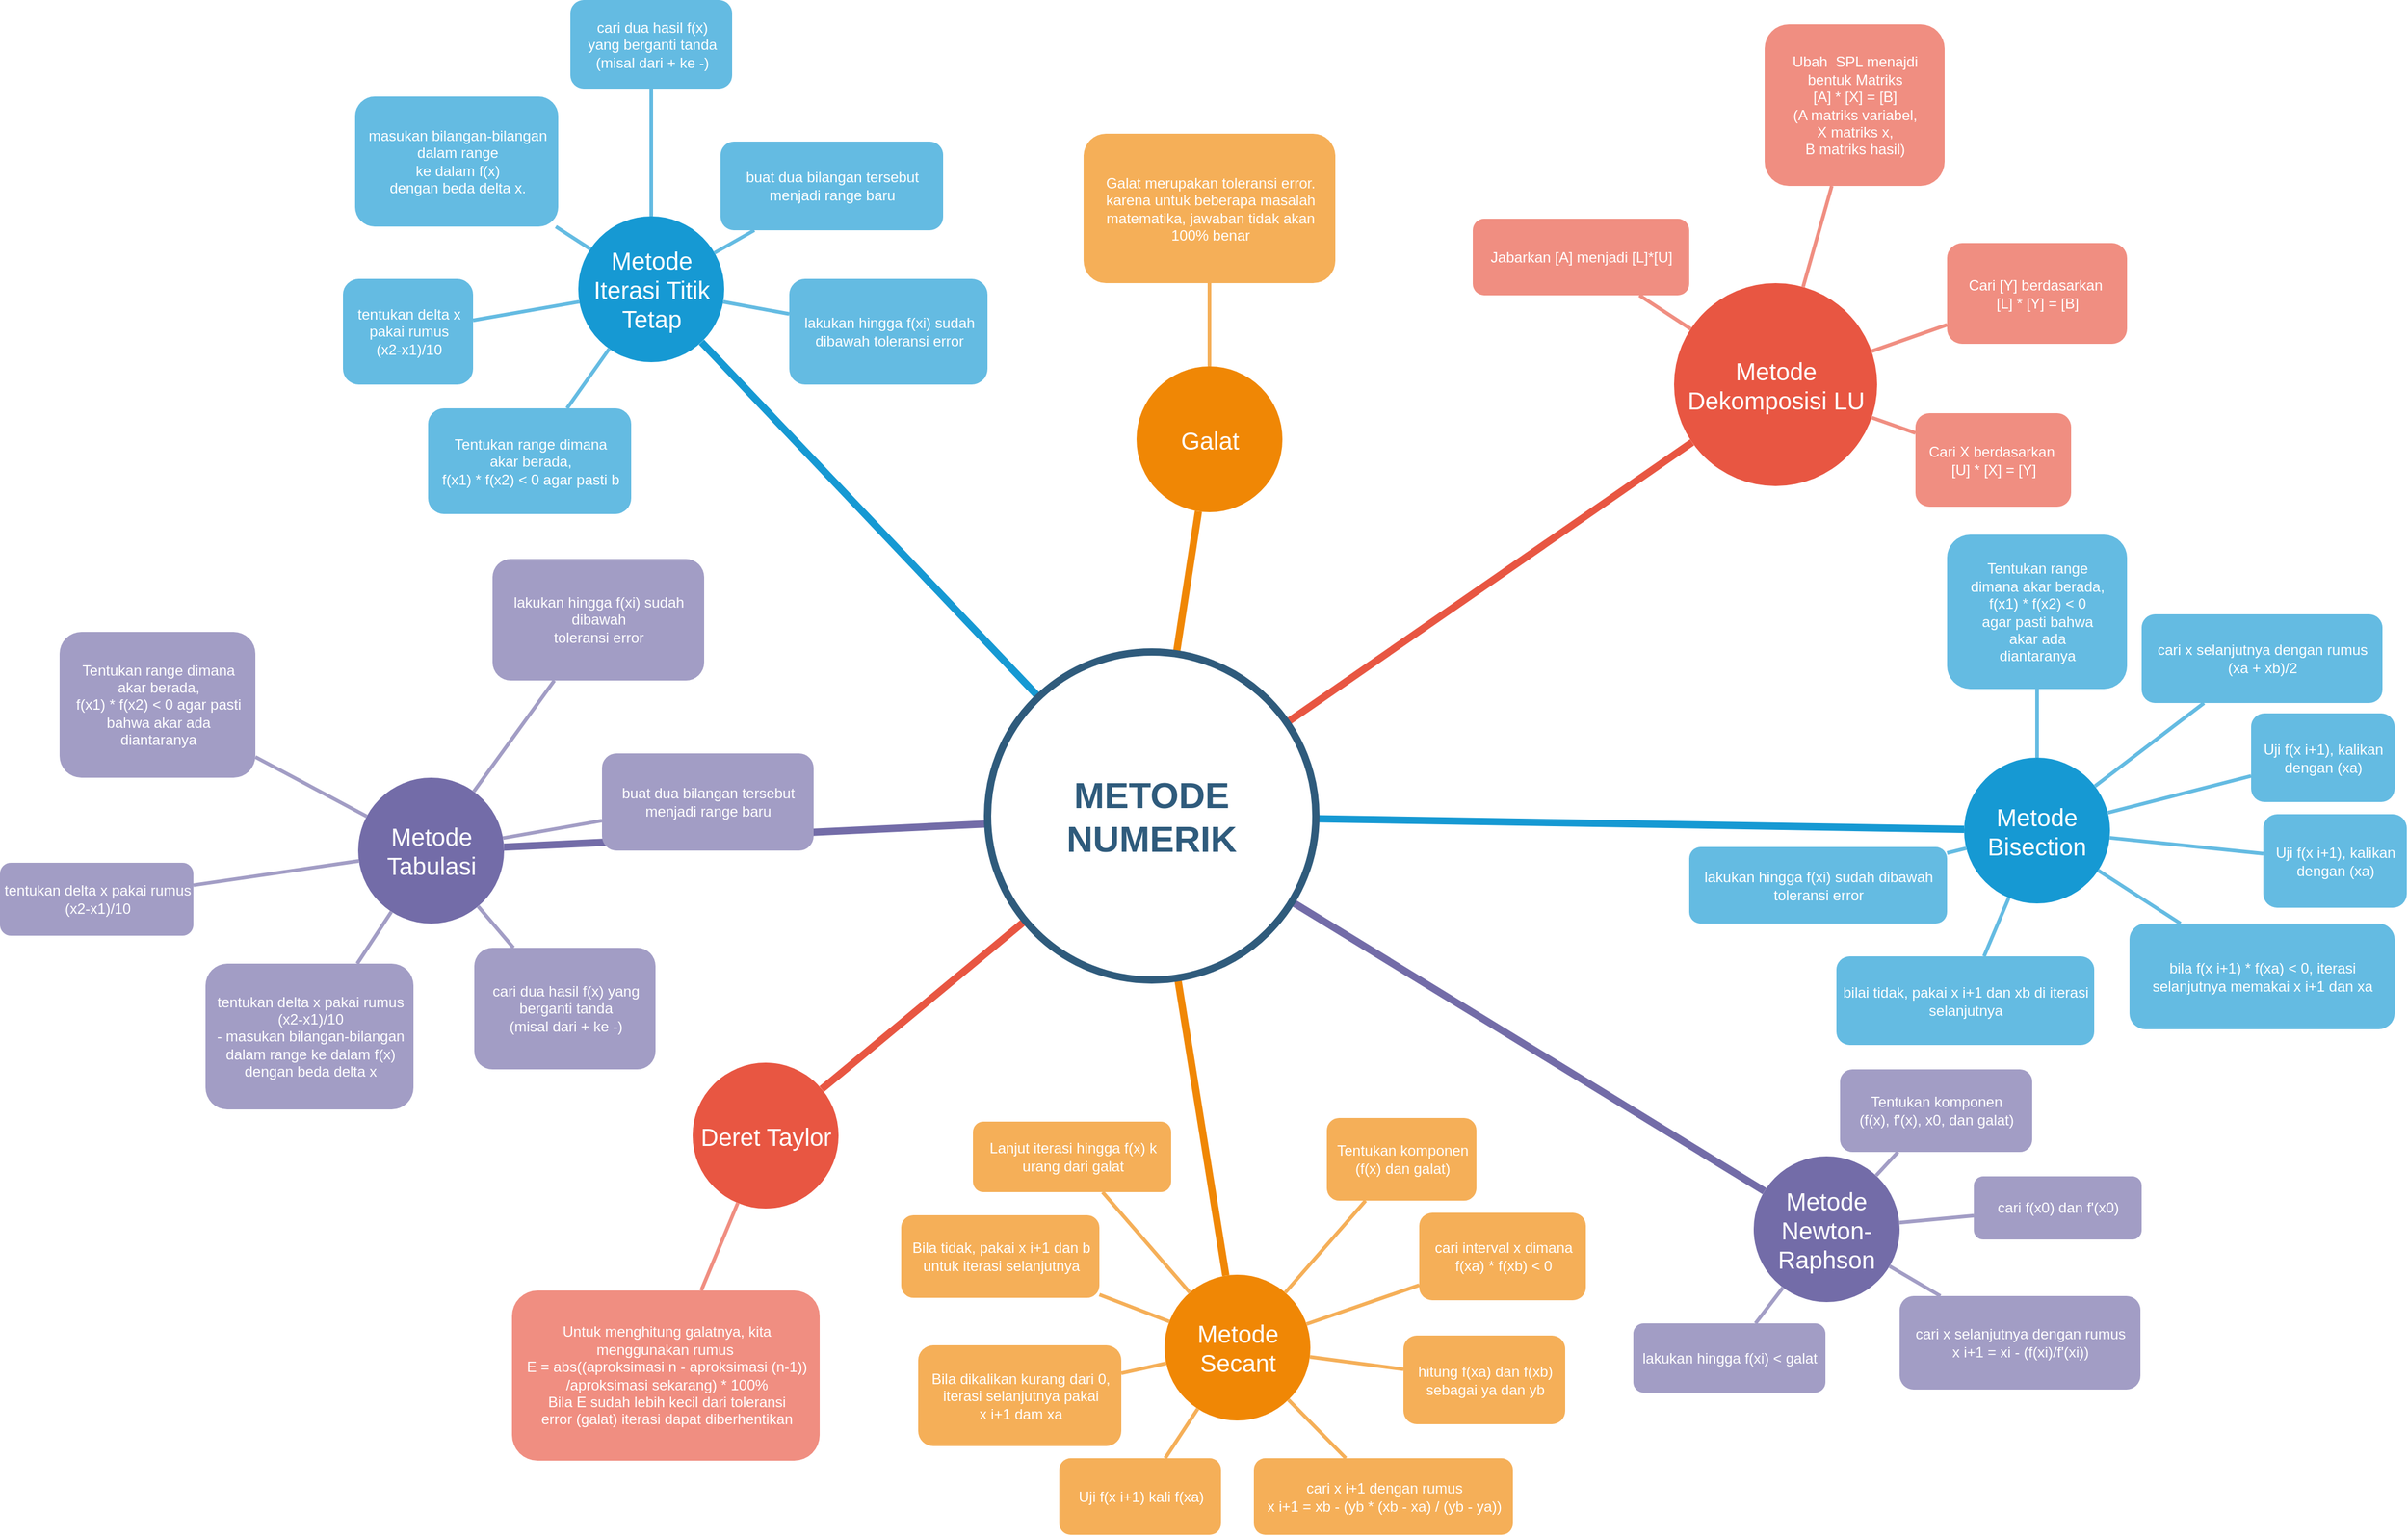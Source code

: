 <mxfile version="20.4.1" type="device"><diagram id="6a731a19-8d31-9384-78a2-239565b7b9f0" name="Page-1"><mxGraphModel dx="2574" dy="1409" grid="1" gridSize="10" guides="1" tooltips="1" connect="1" arrows="1" fold="1" page="1" pageScale="1" pageWidth="1169" pageHeight="827" background="none" math="0" shadow="0"><root><mxCell id="0"/><mxCell id="1" parent="0"/><mxCell id="1350" value="Metode Iterasi Titik Tetap" style="ellipse;whiteSpace=wrap;html=1;shadow=0;fontFamily=Helvetica;fontSize=20;fontColor=#FFFFFF;align=center;strokeWidth=3;fillColor=#1699D3;strokeColor=none;" parent="1" vertex="1"><mxGeometry x="624.5" y="318" width="120" height="120" as="geometry"/></mxCell><mxCell id="1351" value="Galat" style="ellipse;whiteSpace=wrap;html=1;shadow=0;fontFamily=Helvetica;fontSize=20;fontColor=#FFFFFF;align=center;strokeWidth=3;fillColor=#F08705;strokeColor=none;gradientColor=none;" parent="1" vertex="1"><mxGeometry x="1083.5" y="441.5" width="120" height="120" as="geometry"/></mxCell><mxCell id="1352" value="Metode Dekomposisi LU" style="ellipse;whiteSpace=wrap;html=1;shadow=0;fontFamily=Helvetica;fontSize=20;fontColor=#FFFFFF;align=center;strokeWidth=3;fillColor=#E85642;strokeColor=none;" parent="1" vertex="1"><mxGeometry x="1525.5" y="373" width="167" height="167" as="geometry"/></mxCell><mxCell id="1353" value="Metode Bisection" style="ellipse;whiteSpace=wrap;html=1;shadow=0;fontFamily=Helvetica;fontSize=20;fontColor=#FFFFFF;align=center;strokeWidth=3;fillColor=#1699D3;strokeColor=none;" parent="1" vertex="1"><mxGeometry x="1764" y="763.5" width="120" height="120" as="geometry"/></mxCell><mxCell id="1354" value="Metode Newton-Raphson" style="ellipse;whiteSpace=wrap;html=1;shadow=0;fontFamily=Helvetica;fontSize=20;fontColor=#FFFFFF;align=center;strokeWidth=3;fillColor=#736ca8;strokeColor=none;" parent="1" vertex="1"><mxGeometry x="1591" y="1091.5" width="120" height="120" as="geometry"/></mxCell><mxCell id="1355" value="Metode Secant" style="ellipse;whiteSpace=wrap;html=1;shadow=0;fontFamily=Helvetica;fontSize=20;fontColor=#FFFFFF;align=center;strokeWidth=3;fillColor=#F08705;strokeColor=none;" parent="1" vertex="1"><mxGeometry x="1106.5" y="1189" width="120" height="120" as="geometry"/></mxCell><mxCell id="1356" value="Deret Taylor" style="ellipse;whiteSpace=wrap;html=1;shadow=0;fontFamily=Helvetica;fontSize=20;fontColor=#FFFFFF;align=center;strokeWidth=3;fillColor=#E85642;strokeColor=none;" parent="1" vertex="1"><mxGeometry x="718.5" y="1014.5" width="120" height="120" as="geometry"/></mxCell><mxCell id="1359" style="endArrow=none;strokeWidth=6;strokeColor=#1699D3;html=1;" parent="1" source="1515" target="1350" edge="1"><mxGeometry relative="1" as="geometry"/></mxCell><mxCell id="1360" style="endArrow=none;strokeWidth=6;strokeColor=#f08705;html=1;" parent="1" source="1515" target="1351" edge="1"><mxGeometry relative="1" as="geometry"/></mxCell><mxCell id="1361" style="endArrow=none;strokeWidth=6;strokeColor=#E85642;html=1;" parent="1" source="1515" target="1352" edge="1"><mxGeometry relative="1" as="geometry"/></mxCell><mxCell id="1362" style="endArrow=none;strokeWidth=6;strokeColor=#1699D3;html=1;" parent="1" source="1515" target="1353" edge="1"><mxGeometry relative="1" as="geometry"/></mxCell><mxCell id="1363" style="endArrow=none;strokeWidth=6;strokeColor=#736CA8;html=1;" parent="1" source="1515" target="1516" edge="1"><mxGeometry relative="1" as="geometry"/></mxCell><mxCell id="1364" style="endArrow=none;strokeWidth=6;strokeColor=#736ca8;html=1;" parent="1" source="1515" target="1354" edge="1"><mxGeometry relative="1" as="geometry"/></mxCell><mxCell id="1365" value="" style="edgeStyle=none;endArrow=none;strokeWidth=6;strokeColor=#F08705;html=1;" parent="1" source="1515" target="1355" edge="1"><mxGeometry x="181" y="226.5" width="100" height="100" as="geometry"><mxPoint x="181" y="326.5" as="sourcePoint"/><mxPoint x="281" y="226.5" as="targetPoint"/></mxGeometry></mxCell><mxCell id="1366" value="" style="edgeStyle=none;endArrow=none;strokeWidth=6;strokeColor=#E85642;html=1;" parent="1" source="1515" target="1356" edge="1"><mxGeometry x="181" y="226.5" width="100" height="100" as="geometry"><mxPoint x="181" y="326.5" as="sourcePoint"/><mxPoint x="281" y="226.5" as="targetPoint"/></mxGeometry></mxCell><mxCell id="1367" value="Tentukan range dimana &lt;br&gt;akar berada, &lt;br&gt;f(x1) * f(x2) &amp;lt; 0 agar pasti b" style="rounded=1;fillColor=#64BBE2;strokeColor=none;strokeWidth=3;shadow=0;html=1;fontColor=#FFFFFF;" parent="1" vertex="1"><mxGeometry x="501" y="476" width="167" height="87" as="geometry"/></mxCell><mxCell id="1368" value="tentukan delta x &lt;br&gt;pakai rumus &lt;br&gt;(x2-x1)/10" style="rounded=1;fillColor=#64BBE2;strokeColor=none;strokeWidth=3;shadow=0;html=1;fontColor=#FFFFFF;" parent="1" vertex="1"><mxGeometry x="431" y="369.5" width="107" height="87" as="geometry"/></mxCell><mxCell id="1370" value="masukan bilangan-bilangan &lt;br&gt;dalam range&lt;br/&gt;ke dalam f(x) &lt;br&gt;dengan beda delta x." style="rounded=1;fillColor=#64BBE2;strokeColor=none;strokeWidth=3;shadow=0;html=1;fontColor=#FFFFFF;" parent="1" vertex="1"><mxGeometry x="441" y="219.5" width="167" height="107" as="geometry"/></mxCell><mxCell id="1373" value=" cari dua hasil f(x) &lt;br&gt;yang berganti tanda&lt;br&gt;(misal dari + ke -)" style="rounded=1;fillColor=#64BBE2;strokeColor=none;strokeWidth=3;shadow=0;html=1;fontColor=#FFFFFF;" parent="1" vertex="1"><mxGeometry x="618" y="140" width="133" height="73" as="geometry"/></mxCell><mxCell id="1374" value="buat dua bilangan tersebut &lt;br&gt;menjadi range baru" style="rounded=1;fillColor=#64BBE2;strokeColor=none;strokeWidth=3;shadow=0;html=1;fontColor=#FFFFFF;" parent="1" vertex="1"><mxGeometry x="741.5" y="256.5" width="183" height="73" as="geometry"/></mxCell><mxCell id="1376" value="lakukan hingga f(xi) sudah &lt;br&gt;dibawah toleransi error&lt;br/&gt;" style="rounded=1;fillColor=#64BBE2;strokeColor=none;strokeWidth=3;shadow=0;html=1;fontColor=#FFFFFF;" parent="1" vertex="1"><mxGeometry x="798" y="369.5" width="163" height="87" as="geometry"/></mxCell><mxCell id="1377" value="" style="edgeStyle=none;endArrow=none;strokeWidth=3;strokeColor=#64BBE2;html=1;" parent="1" source="1350" target="1376" edge="1"><mxGeometry x="-120.5" y="103" width="100" height="100" as="geometry"><mxPoint x="-120.5" y="203" as="sourcePoint"/><mxPoint x="-20.5" y="103" as="targetPoint"/></mxGeometry></mxCell><mxCell id="1378" value="" style="edgeStyle=none;endArrow=none;strokeWidth=3;strokeColor=#64BBE2;html=1;" parent="1" source="1350" target="1367" edge="1"><mxGeometry x="-120.5" y="103" width="100" height="100" as="geometry"><mxPoint x="-120.5" y="203" as="sourcePoint"/><mxPoint x="-20.5" y="103" as="targetPoint"/></mxGeometry></mxCell><mxCell id="1380" value="" style="edgeStyle=none;endArrow=none;strokeWidth=3;strokeColor=#64BBE2;html=1;" parent="1" source="1350" target="1368" edge="1"><mxGeometry x="-120.5" y="103" width="100" height="100" as="geometry"><mxPoint x="-120.5" y="203" as="sourcePoint"/><mxPoint x="-20.5" y="103" as="targetPoint"/></mxGeometry></mxCell><mxCell id="1382" value="" style="edgeStyle=none;endArrow=none;strokeWidth=3;strokeColor=#64BBE2;html=1;" parent="1" source="1350" target="1370" edge="1"><mxGeometry x="-120.5" y="103" width="100" height="100" as="geometry"><mxPoint x="-120.5" y="203" as="sourcePoint"/><mxPoint x="-20.5" y="103" as="targetPoint"/></mxGeometry></mxCell><mxCell id="1385" value="" style="edgeStyle=none;endArrow=none;strokeWidth=3;strokeColor=#64BBE2;html=1;" parent="1" source="1350" target="1373" edge="1"><mxGeometry x="-120.5" y="103" width="100" height="100" as="geometry"><mxPoint x="-120.5" y="203" as="sourcePoint"/><mxPoint x="-20.5" y="103" as="targetPoint"/></mxGeometry></mxCell><mxCell id="1386" value="" style="edgeStyle=none;endArrow=none;strokeWidth=3;strokeColor=#64BBE2;html=1;" parent="1" source="1350" target="1374" edge="1"><mxGeometry x="-120.5" y="103" width="100" height="100" as="geometry"><mxPoint x="-120.5" y="203" as="sourcePoint"/><mxPoint x="-20.5" y="103" as="targetPoint"/></mxGeometry></mxCell><mxCell id="1392" value="Galat merupakan toleransi error.&lt;br/&gt;karena untuk beberapa masalah&lt;br/&gt;matematika, jawaban tidak akan&lt;br/&gt;100% benar" style="rounded=1;fillColor=#f5af58;strokeColor=none;strokeWidth=3;shadow=0;html=1;fontColor=#FFFFFF;" parent="1" vertex="1"><mxGeometry x="1040" y="250" width="207" height="123" as="geometry"/></mxCell><mxCell id="1404" value="" style="edgeStyle=none;endArrow=none;strokeWidth=3;strokeColor=#F5AF58;html=1;" parent="1" source="1351" target="1392" edge="1"><mxGeometry x="-16.5" y="221.5" width="100" height="100" as="geometry"><mxPoint x="-16.5" y="321.5" as="sourcePoint"/><mxPoint x="83.5" y="221.5" as="targetPoint"/></mxGeometry></mxCell><mxCell id="1412" value="Cari X berdasarkan&amp;nbsp;&lt;br/&gt;[U] * [X] = [Y]" style="rounded=1;fillColor=#f08e81;strokeColor=none;strokeWidth=3;shadow=0;html=1;fontColor=#FFFFFF;" parent="1" vertex="1"><mxGeometry x="1724" y="480" width="128" height="77" as="geometry"/></mxCell><mxCell id="1415" value="Jabarkan [A] menjadi [L]*[U]&lt;br/&gt;" style="rounded=1;fillColor=#f08e81;strokeColor=none;strokeWidth=3;shadow=0;html=1;fontColor=#FFFFFF;" parent="1" vertex="1"><mxGeometry x="1360" y="320" width="178" height="63" as="geometry"/></mxCell><mxCell id="1417" value="Ubah&amp;nbsp; SPL menajdi &lt;br&gt;bentuk Matriks&lt;br&gt;[A] * [X] = [B]&lt;br&gt;(A matriks variabel, &lt;br&gt;X matriks x, &lt;br&gt;B matriks hasil)" style="rounded=1;fillColor=#f08e81;strokeColor=none;strokeWidth=3;shadow=0;html=1;fontColor=#FFFFFF;" parent="1" vertex="1"><mxGeometry x="1600" y="160" width="148" height="133" as="geometry"/></mxCell><mxCell id="1419" value="Cari [Y] berdasarkan&amp;nbsp;&lt;br/&gt;[L] * [Y] = [B]&lt;br/&gt;" style="rounded=1;fillColor=#f08e81;strokeColor=none;strokeWidth=3;shadow=0;html=1;fontColor=#FFFFFF;" parent="1" vertex="1"><mxGeometry x="1750" y="340" width="148" height="83" as="geometry"/></mxCell><mxCell id="1426" value="" style="edgeStyle=none;endArrow=none;strokeWidth=3;strokeColor=#F08E81;html=1;" parent="1" source="1352" target="1415" edge="1"><mxGeometry x="-121" y="146.5" width="100" height="100" as="geometry"><mxPoint x="-121" y="246.5" as="sourcePoint"/><mxPoint x="-21" y="146.5" as="targetPoint"/></mxGeometry></mxCell><mxCell id="1428" value="" style="edgeStyle=none;endArrow=none;strokeWidth=3;strokeColor=#F08E81;html=1;" parent="1" source="1352" target="1417" edge="1"><mxGeometry x="-121" y="146.5" width="100" height="100" as="geometry"><mxPoint x="-121" y="246.5" as="sourcePoint"/><mxPoint x="-21" y="146.5" as="targetPoint"/></mxGeometry></mxCell><mxCell id="1430" value="" style="edgeStyle=none;endArrow=none;strokeWidth=3;strokeColor=#F08E81;html=1;" parent="1" source="1352" target="1419" edge="1"><mxGeometry x="-121" y="146.5" width="100" height="100" as="geometry"><mxPoint x="-121" y="246.5" as="sourcePoint"/><mxPoint x="-21" y="146.5" as="targetPoint"/></mxGeometry></mxCell><mxCell id="1431" value="" style="edgeStyle=none;endArrow=none;strokeWidth=3;strokeColor=#F08E81;html=1;" parent="1" source="1352" target="1412" edge="1"><mxGeometry x="-121" y="146.5" width="100" height="100" as="geometry"><mxPoint x="-121" y="246.5" as="sourcePoint"/><mxPoint x="-21" y="146.5" as="targetPoint"/></mxGeometry></mxCell><mxCell id="1437" value="Tentukan range &lt;br&gt;dimana akar berada, &lt;br&gt;f(x1) * f(x2) &amp;lt; 0 &lt;br&gt;agar pasti bahwa &lt;br&gt;akar ada&lt;br&gt;diantaranya" style="rounded=1;fillColor=#64BBE2;strokeColor=none;strokeWidth=3;shadow=0;html=1;fontColor=#FFFFFF;" parent="1" vertex="1"><mxGeometry x="1750" y="580" width="148" height="127" as="geometry"/></mxCell><mxCell id="1439" value="cari x selanjutnya dengan rumus &lt;br/&gt;(xa + xb)/2" style="rounded=1;fillColor=#64BBE2;strokeColor=none;strokeWidth=3;shadow=0;html=1;fontColor=#FFFFFF;" parent="1" vertex="1"><mxGeometry x="1910" y="645.5" width="198" height="73" as="geometry"/></mxCell><mxCell id="1440" value="Uji f(x i+1), kalikan &lt;br&gt;dengan (xa)" style="rounded=1;fillColor=#64BBE2;strokeColor=none;strokeWidth=3;shadow=0;html=1;fontColor=#FFFFFF;" parent="1" vertex="1"><mxGeometry x="2000" y="727" width="118" height="73" as="geometry"/></mxCell><mxCell id="1441" value="bila f(x i+1) * f(xa) &amp;lt; 0, iterasi&lt;br&gt;selanjutnya memakai x i+1 dan xa" style="rounded=1;fillColor=#64BBE2;strokeColor=none;strokeWidth=3;shadow=0;html=1;fontColor=#FFFFFF;" parent="1" vertex="1"><mxGeometry x="1900" y="900" width="218" height="87" as="geometry"/></mxCell><mxCell id="1442" value="Uji f(x i+1), kalikan &lt;br&gt;dengan (xa)" style="rounded=1;fillColor=#64BBE2;strokeColor=none;strokeWidth=3;shadow=0;html=1;fontColor=#FFFFFF;" parent="1" vertex="1"><mxGeometry x="2010" y="810" width="118" height="77" as="geometry"/></mxCell><mxCell id="1444" value="bilai tidak, pakai x i+1 dan xb di iterasi&lt;br/&gt;selanjutnya" style="rounded=1;fillColor=#64BBE2;strokeColor=none;strokeWidth=3;shadow=0;html=1;fontColor=#FFFFFF;" parent="1" vertex="1"><mxGeometry x="1659" y="927" width="212" height="73" as="geometry"/></mxCell><mxCell id="1445" value="lakukan hingga f(xi) sudah dibawah&lt;br/&gt;toleransi error&lt;br/&gt;" style="rounded=1;fillColor=#64BBE2;strokeColor=none;strokeWidth=3;shadow=0;html=1;fontColor=#FFFFFF;" parent="1" vertex="1"><mxGeometry x="1538" y="837" width="212" height="63" as="geometry"/></mxCell><mxCell id="1448" value="" style="edgeStyle=none;endArrow=none;strokeWidth=3;strokeColor=#64BBE2;html=1;" parent="1" source="1353" target="1437" edge="1"><mxGeometry x="-196" y="153.5" width="100" height="100" as="geometry"><mxPoint x="-196" y="253.5" as="sourcePoint"/><mxPoint x="-96" y="153.5" as="targetPoint"/></mxGeometry></mxCell><mxCell id="1450" value="" style="edgeStyle=none;endArrow=none;strokeWidth=3;strokeColor=#64BBE2;html=1;" parent="1" source="1353" target="1439" edge="1"><mxGeometry x="-196" y="153.5" width="100" height="100" as="geometry"><mxPoint x="-196" y="253.5" as="sourcePoint"/><mxPoint x="-96" y="153.5" as="targetPoint"/></mxGeometry></mxCell><mxCell id="1451" value="" style="edgeStyle=none;endArrow=none;strokeWidth=3;strokeColor=#64BBE2;html=1;" parent="1" source="1353" target="1440" edge="1"><mxGeometry x="-196" y="153.5" width="100" height="100" as="geometry"><mxPoint x="-196" y="253.5" as="sourcePoint"/><mxPoint x="-96" y="153.5" as="targetPoint"/></mxGeometry></mxCell><mxCell id="1452" value="" style="edgeStyle=none;endArrow=none;strokeWidth=3;strokeColor=#64BBE2;html=1;" parent="1" source="1353" target="1442" edge="1"><mxGeometry x="-196" y="153.5" width="100" height="100" as="geometry"><mxPoint x="-196" y="253.5" as="sourcePoint"/><mxPoint x="-96" y="153.5" as="targetPoint"/></mxGeometry></mxCell><mxCell id="1453" value="" style="edgeStyle=none;endArrow=none;strokeWidth=3;strokeColor=#64BBE2;html=1;" parent="1" source="1353" target="1441" edge="1"><mxGeometry x="-196" y="153.5" width="100" height="100" as="geometry"><mxPoint x="-196" y="253.5" as="sourcePoint"/><mxPoint x="-96" y="153.5" as="targetPoint"/></mxGeometry></mxCell><mxCell id="1455" value="" style="edgeStyle=none;endArrow=none;strokeWidth=3;strokeColor=#64BBE2;html=1;" parent="1" source="1353" target="1444" edge="1"><mxGeometry x="-196" y="153.5" width="100" height="100" as="geometry"><mxPoint x="-196" y="253.5" as="sourcePoint"/><mxPoint x="-96" y="153.5" as="targetPoint"/></mxGeometry></mxCell><mxCell id="1456" value="" style="edgeStyle=none;endArrow=none;strokeWidth=3;strokeColor=#64BBE2;html=1;" parent="1" source="1353" target="1445" edge="1"><mxGeometry x="-196" y="153.5" width="100" height="100" as="geometry"><mxPoint x="-196" y="253.5" as="sourcePoint"/><mxPoint x="-96" y="153.5" as="targetPoint"/></mxGeometry></mxCell><mxCell id="1458" value="lakukan hingga f(xi) &amp;lt; galat&lt;br/&gt;" style="rounded=1;fillColor=#a29dc5;strokeColor=none;strokeWidth=3;shadow=0;html=1;fontColor=#FFFFFF;" parent="1" vertex="1"><mxGeometry x="1492" y="1229" width="158" height="57" as="geometry"/></mxCell><mxCell id="1459" value="Tentukan komponen &lt;br/&gt;(f(x), f'(x), x0, dan galat)" style="rounded=1;fillColor=#a29dc5;strokeColor=none;strokeWidth=3;shadow=0;html=1;fontColor=#FFFFFF;" parent="1" vertex="1"><mxGeometry x="1662" y="1020" width="158" height="68" as="geometry"/></mxCell><mxCell id="1460" value="cari f(x0) dan f'(x0)" style="rounded=1;fillColor=#a29dc5;strokeColor=none;strokeWidth=3;shadow=0;html=1;fontColor=#FFFFFF;" parent="1" vertex="1"><mxGeometry x="1772" y="1108" width="138" height="52" as="geometry"/></mxCell><mxCell id="1461" value="cari x selanjutnya dengan rumus&lt;br/&gt;x i+1 = xi - (f(xi)/f'(xi))" style="rounded=1;fillColor=#a29dc5;strokeColor=none;strokeWidth=3;shadow=0;html=1;fontColor=#FFFFFF;" parent="1" vertex="1"><mxGeometry x="1711" y="1206.5" width="198" height="77" as="geometry"/></mxCell><mxCell id="1463" value="" style="edgeStyle=none;endArrow=none;strokeWidth=3;strokeColor=#A29DC5;html=1;" parent="1" source="1354" target="1460" edge="1"><mxGeometry x="131" y="-183.5" width="100" height="100" as="geometry"><mxPoint x="131" y="-83.5" as="sourcePoint"/><mxPoint x="231" y="-183.5" as="targetPoint"/></mxGeometry></mxCell><mxCell id="1464" value="" style="edgeStyle=none;endArrow=none;strokeWidth=3;strokeColor=#A29DC5;html=1;" parent="1" source="1354" target="1461" edge="1"><mxGeometry x="131" y="-183.5" width="100" height="100" as="geometry"><mxPoint x="131" y="-83.5" as="sourcePoint"/><mxPoint x="231" y="-183.5" as="targetPoint"/></mxGeometry></mxCell><mxCell id="1465" value="" style="edgeStyle=none;endArrow=none;strokeWidth=3;strokeColor=#A29DC5;html=1;" parent="1" source="1354" target="1458" edge="1"><mxGeometry x="131" y="-183.5" width="100" height="100" as="geometry"><mxPoint x="131" y="-83.5" as="sourcePoint"/><mxPoint x="231" y="-183.5" as="targetPoint"/></mxGeometry></mxCell><mxCell id="1468" value="cari interval x dimana &lt;br&gt;f(xa) * f(xb) &amp;lt; 0" style="rounded=1;fillColor=#f5af58;strokeColor=none;strokeWidth=3;shadow=0;html=1;fontColor=#FFFFFF;" parent="1" vertex="1"><mxGeometry x="1316" y="1138" width="137" height="72" as="geometry"/></mxCell><mxCell id="1469" value="hitung f(xa) dan f(xb) &lt;br&gt;sebagai ya dan yb" style="rounded=1;fillColor=#f5af58;strokeColor=none;strokeWidth=3;shadow=0;html=1;fontColor=#FFFFFF;" parent="1" vertex="1"><mxGeometry x="1303" y="1239" width="133" height="73" as="geometry"/></mxCell><mxCell id="1471" value="cari x i+1 dengan rumus&lt;br/&gt;x i+1 = xb - (yb * (xb - xa) / (yb - ya))&lt;br/&gt;" style="rounded=1;fillColor=#f5af58;strokeColor=none;strokeWidth=3;shadow=0;html=1;fontColor=#FFFFFF;" parent="1" vertex="1"><mxGeometry x="1180" y="1340" width="213" height="63" as="geometry"/></mxCell><mxCell id="1473" value="Uji f(x i+1) kali f(xa) &lt;br/&gt;" style="rounded=1;fillColor=#f5af58;strokeColor=none;strokeWidth=3;shadow=0;html=1;fontColor=#FFFFFF;" parent="1" vertex="1"><mxGeometry x="1020" y="1340" width="133" height="63" as="geometry"/></mxCell><mxCell id="1474" value="Bila dikalikan kurang dari 0, &lt;br&gt;iterasi selanjutnya pakai &lt;br&gt;x i+1 dam xa" style="rounded=1;fillColor=#f5af58;strokeColor=none;strokeWidth=3;shadow=0;html=1;fontColor=#FFFFFF;" parent="1" vertex="1"><mxGeometry x="904" y="1247" width="167" height="83" as="geometry"/></mxCell><mxCell id="1476" value="Bila tidak, pakai x i+1 dan b &lt;br&gt;untuk iterasi selanjutnya" style="rounded=1;fillColor=#f5af58;strokeColor=none;strokeWidth=3;shadow=0;html=1;fontColor=#FFFFFF;" parent="1" vertex="1"><mxGeometry x="890" y="1140" width="163" height="68" as="geometry"/></mxCell><mxCell id="1477" value="Lanjut iterasi hingga f(x) k&lt;br&gt;urang dari galat" style="rounded=1;fillColor=#f5af58;strokeColor=none;strokeWidth=3;shadow=0;html=1;fontColor=#FFFFFF;" parent="1" vertex="1"><mxGeometry x="949" y="1063" width="163" height="58" as="geometry"/></mxCell><mxCell id="1478" value="Tentukan komponen &lt;br/&gt;(f(x) dan galat)" style="rounded=1;fillColor=#f5af58;strokeColor=none;strokeWidth=3;shadow=0;html=1;fontColor=#FFFFFF;" parent="1" vertex="1"><mxGeometry x="1240" y="1060" width="123" height="68" as="geometry"/></mxCell><mxCell id="1479" value="" style="edgeStyle=none;endArrow=none;strokeWidth=3;strokeColor=#F5AF58;html=1;" parent="1" source="1355" target="1478" edge="1"><mxGeometry x="186.5" y="-81" width="100" height="100" as="geometry"><mxPoint x="186.5" y="19" as="sourcePoint"/><mxPoint x="286.5" y="-81" as="targetPoint"/></mxGeometry></mxCell><mxCell id="1480" value="" style="edgeStyle=none;endArrow=none;strokeWidth=3;strokeColor=#F5AF58;html=1;" parent="1" source="1355" target="1468" edge="1"><mxGeometry x="186.5" y="-81" width="100" height="100" as="geometry"><mxPoint x="186.5" y="19" as="sourcePoint"/><mxPoint x="286.5" y="-81" as="targetPoint"/></mxGeometry></mxCell><mxCell id="1481" value="" style="edgeStyle=none;endArrow=none;strokeWidth=3;strokeColor=#F5AF58;html=1;" parent="1" source="1355" target="1469" edge="1"><mxGeometry x="186.5" y="-81" width="100" height="100" as="geometry"><mxPoint x="186.5" y="19" as="sourcePoint"/><mxPoint x="286.5" y="-81" as="targetPoint"/></mxGeometry></mxCell><mxCell id="1483" value="" style="edgeStyle=none;endArrow=none;strokeWidth=3;strokeColor=#F5AF58;html=1;" parent="1" source="1355" target="1471" edge="1"><mxGeometry x="186.5" y="-81" width="100" height="100" as="geometry"><mxPoint x="186.5" y="19" as="sourcePoint"/><mxPoint x="286.5" y="-81" as="targetPoint"/></mxGeometry></mxCell><mxCell id="1485" value="" style="edgeStyle=none;endArrow=none;strokeWidth=3;strokeColor=#F5AF58;html=1;" parent="1" source="1355" target="1473" edge="1"><mxGeometry x="186.5" y="-81" width="100" height="100" as="geometry"><mxPoint x="186.5" y="19" as="sourcePoint"/><mxPoint x="286.5" y="-81" as="targetPoint"/></mxGeometry></mxCell><mxCell id="1486" value="" style="edgeStyle=none;endArrow=none;strokeWidth=3;strokeColor=#F5AF58;html=1;" parent="1" source="1355" target="1474" edge="1"><mxGeometry x="186.5" y="-81" width="100" height="100" as="geometry"><mxPoint x="186.5" y="19" as="sourcePoint"/><mxPoint x="286.5" y="-81" as="targetPoint"/></mxGeometry></mxCell><mxCell id="1488" value="" style="edgeStyle=none;endArrow=none;strokeWidth=3;strokeColor=#F5AF58;html=1;" parent="1" source="1355" target="1476" edge="1"><mxGeometry x="186.5" y="-81" width="100" height="100" as="geometry"><mxPoint x="186.5" y="19" as="sourcePoint"/><mxPoint x="286.5" y="-81" as="targetPoint"/></mxGeometry></mxCell><mxCell id="1489" value="" style="edgeStyle=none;endArrow=none;strokeWidth=3;strokeColor=#F5AF58;html=1;" parent="1" source="1355" target="1477" edge="1"><mxGeometry x="186.5" y="-81" width="100" height="100" as="geometry"><mxPoint x="186.5" y="19" as="sourcePoint"/><mxPoint x="286.5" y="-81" as="targetPoint"/></mxGeometry></mxCell><mxCell id="1498" value="Untuk menghitung galatnya, kita&lt;br/&gt;menggunakan rumus&amp;nbsp;&lt;br/&gt;E = abs((aproksimasi n - aproksimasi (n-1))&lt;br/&gt;/aproksimasi sekarang) * 100%&lt;br/&gt;Bila E sudah lebih kecil dari toleransi &lt;br/&gt;error (galat) iterasi dapat diberhentikan" style="rounded=1;fillColor=#f08e81;strokeColor=none;strokeWidth=3;shadow=0;html=1;fontColor=#FFFFFF;" parent="1" vertex="1"><mxGeometry x="570" y="1202" width="253" height="140" as="geometry"/></mxCell><mxCell id="1511" value="" style="edgeStyle=none;endArrow=none;strokeWidth=3;strokeColor=#F08E81;html=1;" parent="1" source="1356" target="1498" edge="1"><mxGeometry x="348.5" y="-105.5" width="100" height="100" as="geometry"><mxPoint x="348.5" y="-5.5" as="sourcePoint"/><mxPoint x="448.5" y="-105.5" as="targetPoint"/></mxGeometry></mxCell><mxCell id="1514" style="edgeStyle=orthogonalEdgeStyle;rounded=0;html=1;exitX=0.75;exitY=0;entryX=0.75;entryY=0;startArrow=none;startFill=0;endArrow=block;endFill=1;jettySize=auto;orthogonalLoop=1;strokeColor=#12aab5;strokeWidth=6;fontSize=20;fontColor=#2F5B7C;" parent="1" edge="1"><mxGeometry relative="1" as="geometry"><mxPoint x="1459" y="411.5" as="sourcePoint"/><mxPoint x="1459" y="411.5" as="targetPoint"/></mxGeometry></mxCell><mxCell id="1515" value="METODE NUMERIK" style="ellipse;whiteSpace=wrap;html=1;shadow=0;fontFamily=Helvetica;fontSize=30;fontColor=#2F5B7C;align=center;strokeColor=#2F5B7C;strokeWidth=6;fillColor=#FFFFFF;fontStyle=1;gradientColor=none;" parent="1" vertex="1"><mxGeometry x="961" y="676.5" width="270" height="270" as="geometry"/></mxCell><mxCell id="1516" value="Metode Tabulasi&lt;br/&gt;" style="ellipse;whiteSpace=wrap;html=1;shadow=0;fontFamily=Helvetica;fontSize=20;fontColor=#FFFFFF;align=center;strokeWidth=3;fillColor=#736ca8;strokeColor=none;" parent="1" vertex="1"><mxGeometry x="443.5" y="780" width="120" height="120" as="geometry"/></mxCell><mxCell id="1519" value="lakukan hingga f(xi) sudah &lt;br&gt;dibawah&lt;br&gt;toleransi error" style="rounded=1;fillColor=#a29dc5;strokeColor=none;strokeWidth=3;shadow=0;html=1;fontColor=#FFFFFF;" parent="1" vertex="1"><mxGeometry x="554" y="600" width="174" height="100" as="geometry"/></mxCell><mxCell id="1521" value="buat dua bilangan tersebut &lt;br&gt;menjadi range baru" style="rounded=1;fillColor=#a29dc5;strokeColor=none;strokeWidth=3;shadow=0;html=1;fontColor=#FFFFFF;" parent="1" vertex="1"><mxGeometry x="644" y="760" width="174" height="80" as="geometry"/></mxCell><mxCell id="1522" value="Tentukan range dimana &lt;br&gt;akar berada, &lt;br&gt;f(x1) * f(x2) &amp;lt; 0 agar pasti &lt;br&gt;bahwa akar ada&lt;br&gt;diantaranya" style="rounded=1;fillColor=#a29dc5;strokeColor=none;strokeWidth=3;shadow=0;html=1;fontColor=#FFFFFF;" parent="1" vertex="1"><mxGeometry x="198" y="660" width="161" height="120" as="geometry"/></mxCell><mxCell id="1524" value="cari dua hasil f(x) yang &lt;br&gt;berganti tanda&lt;br&gt;(misal dari + ke -)" style="rounded=1;fillColor=#a29dc5;strokeColor=none;strokeWidth=3;shadow=0;html=1;fontColor=#FFFFFF;" parent="1" vertex="1"><mxGeometry x="539" y="920" width="149" height="100" as="geometry"/></mxCell><mxCell id="1525" value="tentukan delta x pakai rumus &lt;br&gt;(x2-x1)/10&lt;br&gt;- masukan bilangan-bilangan &lt;br&gt;dalam range ke dalam f(x) &lt;br&gt;dengan beda delta x" style="rounded=1;fillColor=#a29dc5;strokeColor=none;strokeWidth=3;shadow=0;html=1;fontColor=#FFFFFF;" parent="1" vertex="1"><mxGeometry x="318" y="933" width="171" height="120" as="geometry"/></mxCell><mxCell id="1527" value="tentukan delta x pakai rumus &lt;br&gt;(x2-x1)/10" style="rounded=1;fillColor=#a29dc5;strokeColor=none;strokeWidth=3;shadow=0;html=1;fontColor=#FFFFFF;" parent="1" vertex="1"><mxGeometry x="149" y="850" width="159" height="60" as="geometry"/></mxCell><mxCell id="1531" value="" style="edgeStyle=none;endArrow=none;strokeWidth=3;strokeColor=#A29DC5;html=1;" parent="1" source="1516" target="1519" edge="1"><mxGeometry x="-1366.5" y="-245" width="100" height="100" as="geometry"><mxPoint x="-1366.5" y="-145" as="sourcePoint"/><mxPoint x="-1266.5" y="-245" as="targetPoint"/></mxGeometry></mxCell><mxCell id="1533" value="" style="edgeStyle=none;endArrow=none;strokeWidth=3;strokeColor=#A29DC5;html=1;" parent="1" source="1516" target="1521" edge="1"><mxGeometry x="-1366.5" y="-245" width="100" height="100" as="geometry"><mxPoint x="-1366.5" y="-145" as="sourcePoint"/><mxPoint x="-1266.5" y="-245" as="targetPoint"/></mxGeometry></mxCell><mxCell id="1534" value="" style="edgeStyle=none;endArrow=none;strokeWidth=3;strokeColor=#A29DC5;html=1;" parent="1" source="1516" target="1522" edge="1"><mxGeometry x="-1366.5" y="-245" width="100" height="100" as="geometry"><mxPoint x="-1366.5" y="-145" as="sourcePoint"/><mxPoint x="-1266.5" y="-245" as="targetPoint"/></mxGeometry></mxCell><mxCell id="1536" value="" style="edgeStyle=none;endArrow=none;strokeWidth=3;strokeColor=#A29DC5;html=1;" parent="1" source="1516" target="1524" edge="1"><mxGeometry x="-1366.5" y="-245" width="100" height="100" as="geometry"><mxPoint x="-1366.5" y="-145" as="sourcePoint"/><mxPoint x="-1266.5" y="-245" as="targetPoint"/></mxGeometry></mxCell><mxCell id="1537" value="" style="edgeStyle=none;endArrow=none;strokeWidth=3;strokeColor=#A29DC5;html=1;" parent="1" source="1516" target="1525" edge="1"><mxGeometry x="-1366.5" y="-245" width="100" height="100" as="geometry"><mxPoint x="-1366.5" y="-145" as="sourcePoint"/><mxPoint x="-1266.5" y="-245" as="targetPoint"/></mxGeometry></mxCell><mxCell id="1539" value="" style="edgeStyle=none;endArrow=none;strokeWidth=3;strokeColor=#A29DC5;html=1;" parent="1" source="1516" target="1527" edge="1"><mxGeometry x="-1366.5" y="-245" width="100" height="100" as="geometry"><mxPoint x="-1366.5" y="-145" as="sourcePoint"/><mxPoint x="-1266.5" y="-245" as="targetPoint"/></mxGeometry></mxCell><mxCell id="1541" value="" style="edgeStyle=none;endArrow=none;strokeWidth=3;strokeColor=#A29DC5;html=1;" parent="1" source="1354" target="1459" edge="1"><mxGeometry x="-1294" y="-488.5" width="100" height="100" as="geometry"><mxPoint x="-1294" y="-388.5" as="sourcePoint"/><mxPoint x="-1194" y="-488.5" as="targetPoint"/></mxGeometry></mxCell><mxCell id="1542" style="edgeStyle=none;rounded=0;html=1;exitX=0.5;exitY=1;endArrow=none;endFill=0;jettySize=auto;orthogonalLoop=1;strokeColor=#736CA8;strokeWidth=2;fillColor=#64bbe2;fontSize=20;fontColor=#23445D;" parent="1" edge="1"><mxGeometry relative="1" as="geometry"><mxPoint x="268.5" y="830" as="sourcePoint"/><mxPoint x="268.5" y="830" as="targetPoint"/></mxGeometry></mxCell></root></mxGraphModel></diagram></mxfile>